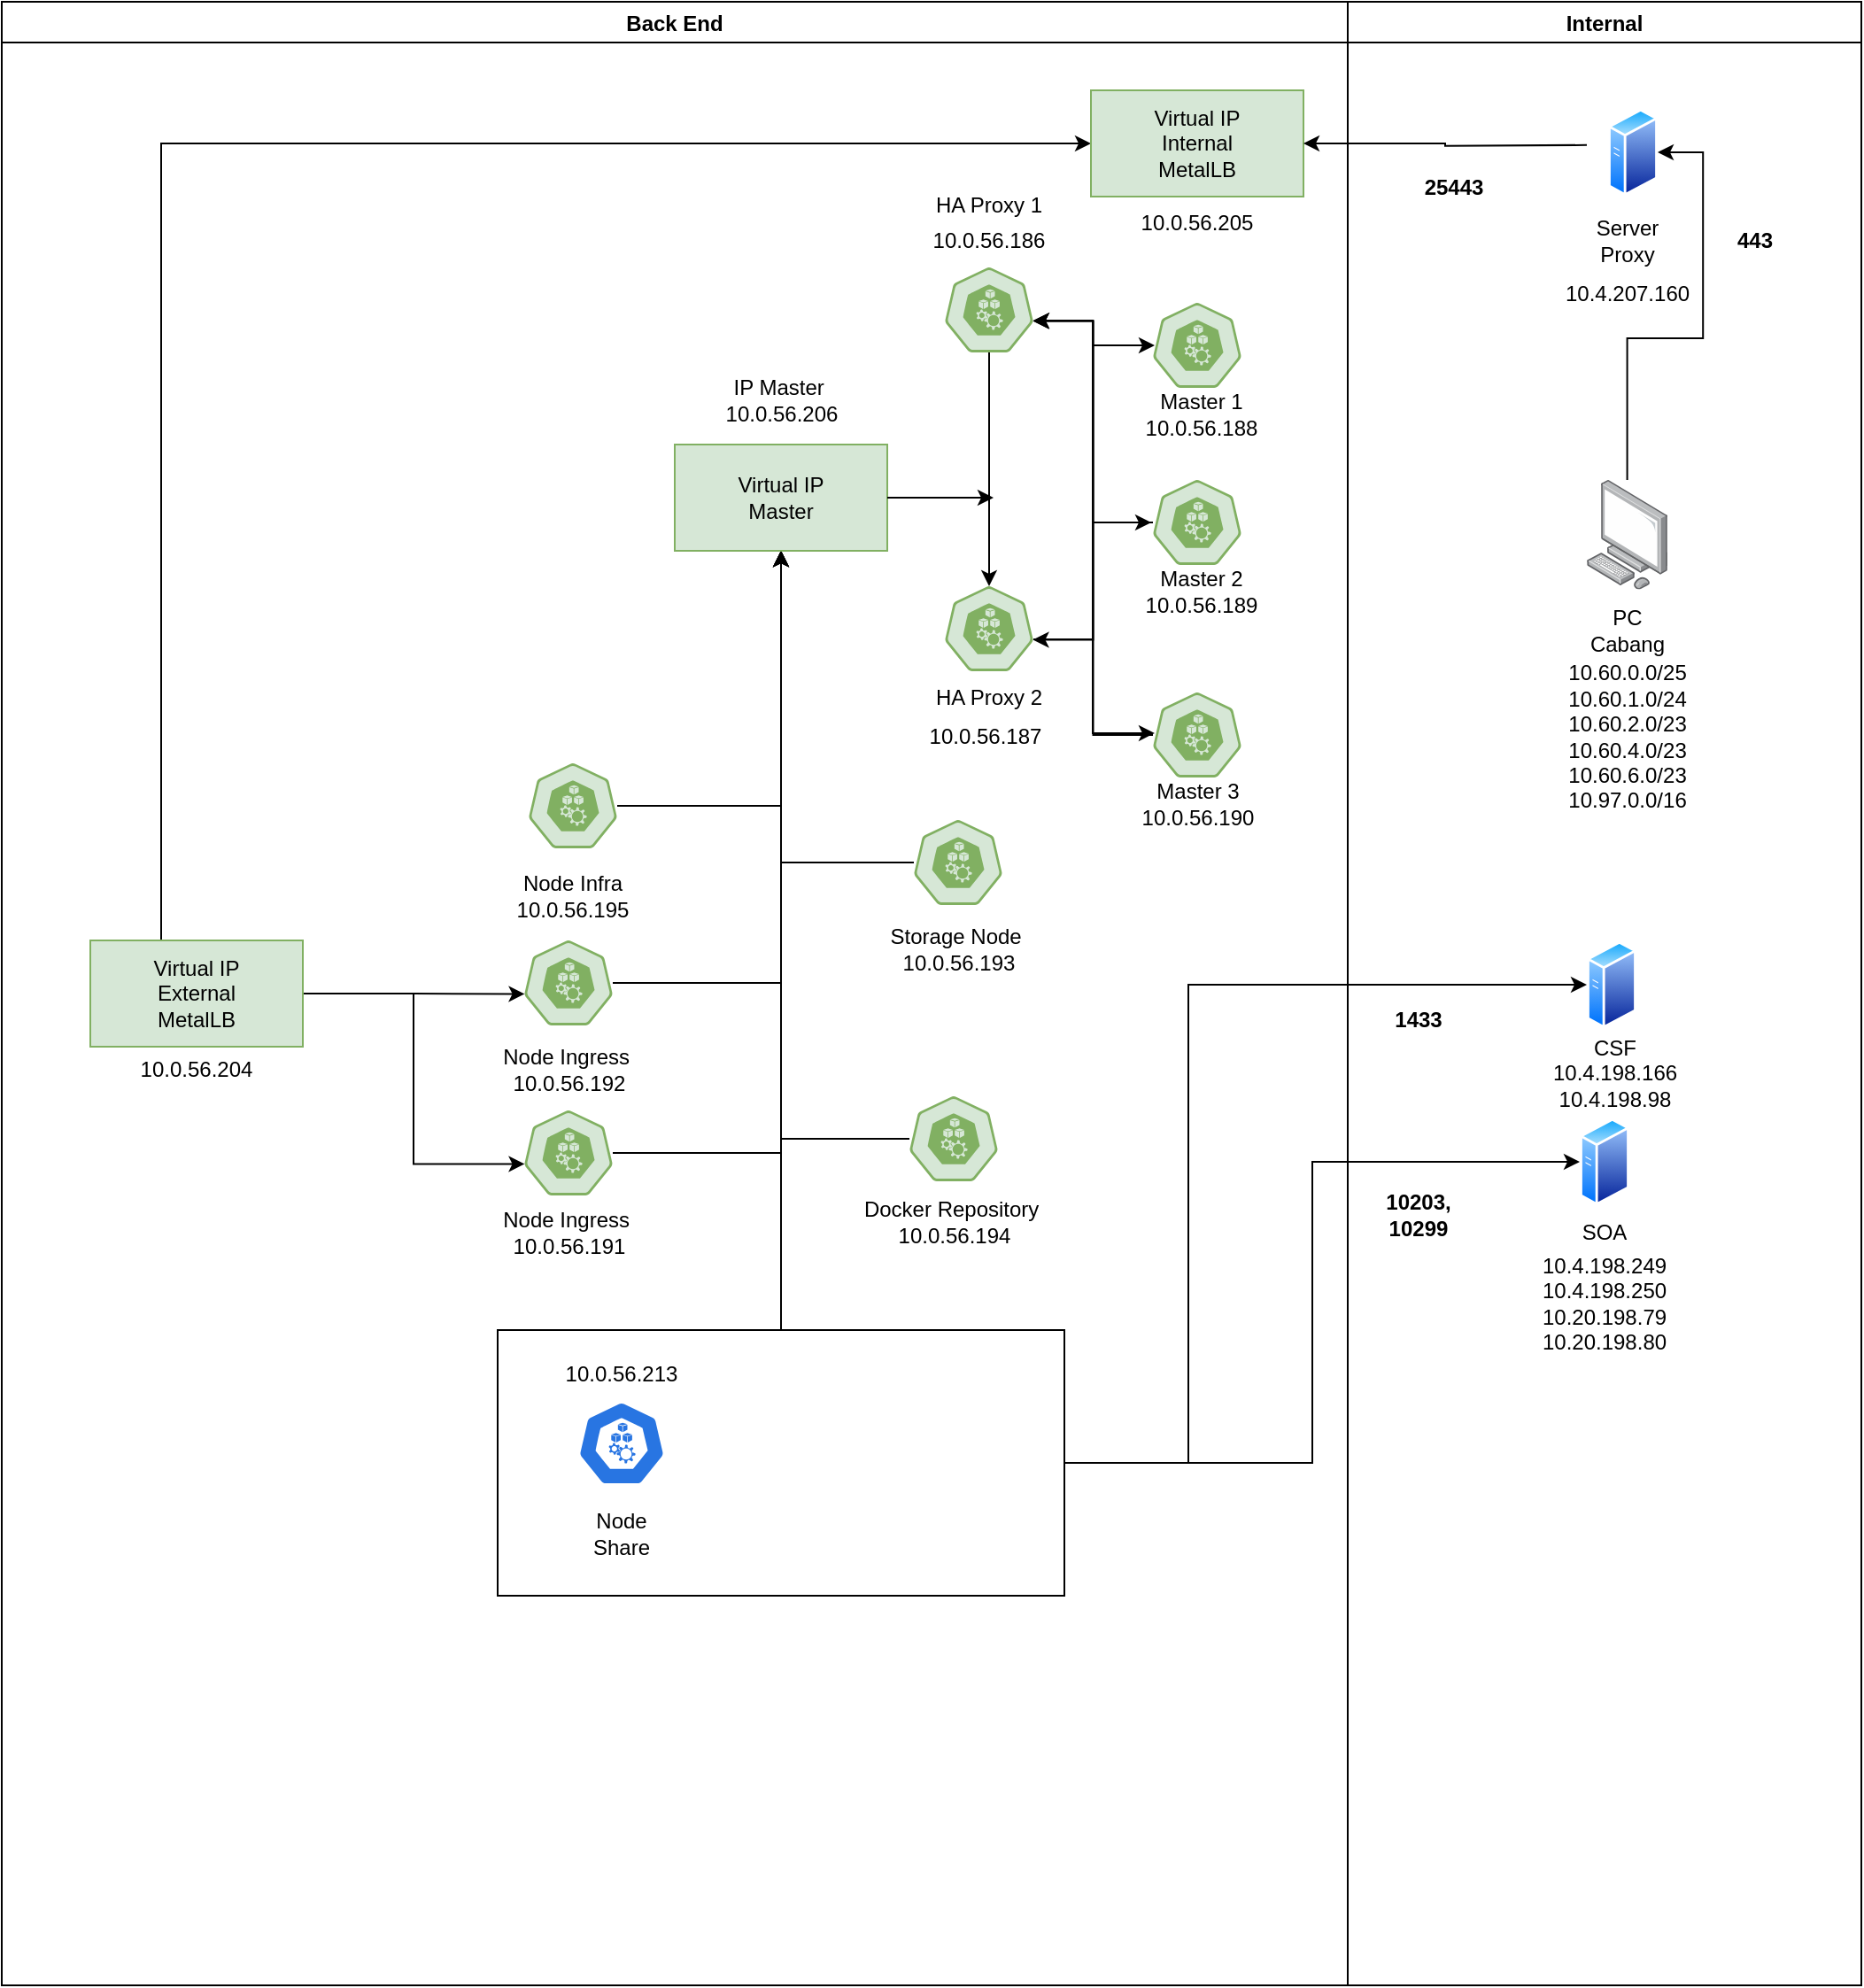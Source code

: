 <mxfile version="19.0.0" type="github">
  <diagram id="WyJMgfDM6pz5JmEkkXk2" name="Page-1">
    <mxGraphModel dx="946" dy="614" grid="1" gridSize="10" guides="1" tooltips="1" connect="1" arrows="1" fold="1" page="1" pageScale="1" pageWidth="850" pageHeight="1100" math="0" shadow="0">
      <root>
        <mxCell id="0" />
        <mxCell id="1" parent="0" />
        <mxCell id="eUF_M8O6vmIzJFxK9sOe-9" value="Back End" style="swimlane;" parent="1" vertex="1">
          <mxGeometry x="80" y="40" width="760" height="1120" as="geometry" />
        </mxCell>
        <mxCell id="jLR2VElyjCRft_HxmgOI-8" style="edgeStyle=orthogonalEdgeStyle;rounded=0;orthogonalLoop=1;jettySize=auto;html=1;" parent="eUF_M8O6vmIzJFxK9sOe-9" source="eUF_M8O6vmIzJFxK9sOe-11" target="jLR2VElyjCRft_HxmgOI-7" edge="1">
          <mxGeometry relative="1" as="geometry" />
        </mxCell>
        <mxCell id="eUF_M8O6vmIzJFxK9sOe-11" value="" style="rounded=0;whiteSpace=wrap;html=1;" parent="eUF_M8O6vmIzJFxK9sOe-9" vertex="1">
          <mxGeometry x="280" y="750" width="320" height="150" as="geometry" />
        </mxCell>
        <mxCell id="eUF_M8O6vmIzJFxK9sOe-1" value="" style="sketch=0;html=1;dashed=0;whitespace=wrap;fillColor=#2875E2;strokeColor=#ffffff;points=[[0.005,0.63,0],[0.1,0.2,0],[0.9,0.2,0],[0.5,0,0],[0.995,0.63,0],[0.72,0.99,0],[0.5,1,0],[0.28,0.99,0]];shape=mxgraph.kubernetes.icon;prIcon=node" parent="eUF_M8O6vmIzJFxK9sOe-9" vertex="1">
          <mxGeometry x="325" y="790" width="50" height="48" as="geometry" />
        </mxCell>
        <mxCell id="eUF_M8O6vmIzJFxK9sOe-3" value="Node Share" style="text;html=1;strokeColor=none;fillColor=none;align=center;verticalAlign=middle;whiteSpace=wrap;rounded=0;" parent="eUF_M8O6vmIzJFxK9sOe-9" vertex="1">
          <mxGeometry x="320" y="850" width="60" height="30" as="geometry" />
        </mxCell>
        <mxCell id="jLR2VElyjCRft_HxmgOI-14" style="edgeStyle=orthogonalEdgeStyle;rounded=0;orthogonalLoop=1;jettySize=auto;html=1;" parent="eUF_M8O6vmIzJFxK9sOe-9" source="eUF_M8O6vmIzJFxK9sOe-19" target="jLR2VElyjCRft_HxmgOI-7" edge="1">
          <mxGeometry relative="1" as="geometry" />
        </mxCell>
        <mxCell id="eUF_M8O6vmIzJFxK9sOe-19" value="" style="sketch=0;html=1;dashed=0;whitespace=wrap;fillColor=#d6e7d6;strokeColor=#81b062;points=[[0.005,0.63,0],[0.1,0.2,0],[0.9,0.2,0],[0.5,0,0],[0.995,0.63,0],[0.72,0.99,0],[0.5,1,0],[0.28,0.99,0]];shape=mxgraph.kubernetes.icon;prIcon=node" parent="eUF_M8O6vmIzJFxK9sOe-9" vertex="1">
          <mxGeometry x="295" y="626" width="50" height="48" as="geometry" />
        </mxCell>
        <mxCell id="jLR2VElyjCRft_HxmgOI-13" style="edgeStyle=orthogonalEdgeStyle;rounded=0;orthogonalLoop=1;jettySize=auto;html=1;" parent="eUF_M8O6vmIzJFxK9sOe-9" source="eUF_M8O6vmIzJFxK9sOe-20" target="jLR2VElyjCRft_HxmgOI-7" edge="1">
          <mxGeometry relative="1" as="geometry" />
        </mxCell>
        <mxCell id="eUF_M8O6vmIzJFxK9sOe-20" value="" style="sketch=0;html=1;dashed=0;whitespace=wrap;fillColor=#d6e7d6;strokeColor=#81b062;points=[[0.005,0.63,0],[0.1,0.2,0],[0.9,0.2,0],[0.5,0,0],[0.995,0.63,0],[0.72,0.99,0],[0.5,1,0],[0.28,0.99,0]];shape=mxgraph.kubernetes.icon;prIcon=node" parent="eUF_M8O6vmIzJFxK9sOe-9" vertex="1">
          <mxGeometry x="295" y="530" width="50" height="48" as="geometry" />
        </mxCell>
        <mxCell id="eUF_M8O6vmIzJFxK9sOe-21" value="Node Ingress&amp;nbsp;&lt;br&gt;10.0.56.192" style="text;html=1;strokeColor=none;fillColor=none;align=center;verticalAlign=middle;whiteSpace=wrap;rounded=0;" parent="eUF_M8O6vmIzJFxK9sOe-9" vertex="1">
          <mxGeometry x="272.5" y="588" width="95" height="30" as="geometry" />
        </mxCell>
        <mxCell id="eUF_M8O6vmIzJFxK9sOe-23" value="Node Ingress&amp;nbsp;&lt;br&gt;10.0.56.191" style="text;html=1;strokeColor=none;fillColor=none;align=center;verticalAlign=middle;whiteSpace=wrap;rounded=0;" parent="eUF_M8O6vmIzJFxK9sOe-9" vertex="1">
          <mxGeometry x="272.5" y="680" width="95" height="30" as="geometry" />
        </mxCell>
        <mxCell id="jLR2VElyjCRft_HxmgOI-10" style="edgeStyle=orthogonalEdgeStyle;rounded=0;orthogonalLoop=1;jettySize=auto;html=1;" parent="eUF_M8O6vmIzJFxK9sOe-9" source="eUF_M8O6vmIzJFxK9sOe-24" target="jLR2VElyjCRft_HxmgOI-7" edge="1">
          <mxGeometry relative="1" as="geometry" />
        </mxCell>
        <mxCell id="eUF_M8O6vmIzJFxK9sOe-24" value="" style="sketch=0;html=1;dashed=0;whitespace=wrap;fillColor=#d6e7d6;strokeColor=#81b062;points=[[0.005,0.63,0],[0.1,0.2,0],[0.9,0.2,0],[0.5,0,0],[0.995,0.63,0],[0.72,0.99,0],[0.5,1,0],[0.28,0.99,0]];shape=mxgraph.kubernetes.icon;prIcon=node" parent="eUF_M8O6vmIzJFxK9sOe-9" vertex="1">
          <mxGeometry x="297.5" y="430" width="50" height="48" as="geometry" />
        </mxCell>
        <mxCell id="eUF_M8O6vmIzJFxK9sOe-25" value="Node Infra&lt;br&gt;10.0.56.195" style="text;html=1;strokeColor=none;fillColor=none;align=center;verticalAlign=middle;whiteSpace=wrap;rounded=0;" parent="eUF_M8O6vmIzJFxK9sOe-9" vertex="1">
          <mxGeometry x="275" y="490" width="95" height="30" as="geometry" />
        </mxCell>
        <mxCell id="eUF_M8O6vmIzJFxK9sOe-31" style="edgeStyle=orthogonalEdgeStyle;rounded=0;orthogonalLoop=1;jettySize=auto;html=1;entryX=0.005;entryY=0.63;entryDx=0;entryDy=0;entryPerimeter=0;" parent="eUF_M8O6vmIzJFxK9sOe-9" source="eUF_M8O6vmIzJFxK9sOe-26" target="eUF_M8O6vmIzJFxK9sOe-20" edge="1">
          <mxGeometry relative="1" as="geometry" />
        </mxCell>
        <mxCell id="eUF_M8O6vmIzJFxK9sOe-32" style="edgeStyle=orthogonalEdgeStyle;rounded=0;orthogonalLoop=1;jettySize=auto;html=1;entryX=0.005;entryY=0.63;entryDx=0;entryDy=0;entryPerimeter=0;" parent="eUF_M8O6vmIzJFxK9sOe-9" source="eUF_M8O6vmIzJFxK9sOe-26" target="eUF_M8O6vmIzJFxK9sOe-19" edge="1">
          <mxGeometry relative="1" as="geometry" />
        </mxCell>
        <mxCell id="eUF_M8O6vmIzJFxK9sOe-36" style="edgeStyle=orthogonalEdgeStyle;rounded=0;orthogonalLoop=1;jettySize=auto;html=1;entryX=0;entryY=0.5;entryDx=0;entryDy=0;" parent="eUF_M8O6vmIzJFxK9sOe-9" source="eUF_M8O6vmIzJFxK9sOe-26" target="eUF_M8O6vmIzJFxK9sOe-33" edge="1">
          <mxGeometry relative="1" as="geometry">
            <Array as="points">
              <mxPoint x="90" y="80" />
            </Array>
          </mxGeometry>
        </mxCell>
        <mxCell id="eUF_M8O6vmIzJFxK9sOe-26" value="Virtual IP&lt;br&gt;External&lt;br&gt;MetalLB" style="rounded=0;whiteSpace=wrap;html=1;strokeColor=#81b062;fillColor=#d6e7d6;" parent="eUF_M8O6vmIzJFxK9sOe-9" vertex="1">
          <mxGeometry x="50" y="530" width="120" height="60" as="geometry" />
        </mxCell>
        <mxCell id="eUF_M8O6vmIzJFxK9sOe-29" value="10.0.56.204" style="text;html=1;strokeColor=none;fillColor=none;align=center;verticalAlign=middle;whiteSpace=wrap;rounded=0;" parent="eUF_M8O6vmIzJFxK9sOe-9" vertex="1">
          <mxGeometry x="80" y="588" width="60" height="30" as="geometry" />
        </mxCell>
        <mxCell id="eUF_M8O6vmIzJFxK9sOe-33" value="Virtual IP&lt;br&gt;Internal&lt;br&gt;MetalLB" style="rounded=0;whiteSpace=wrap;html=1;strokeColor=#81b062;fillColor=#d6e7d6;" parent="eUF_M8O6vmIzJFxK9sOe-9" vertex="1">
          <mxGeometry x="615" y="50" width="120" height="60" as="geometry" />
        </mxCell>
        <mxCell id="eUF_M8O6vmIzJFxK9sOe-35" value="10.0.56.205" style="text;html=1;strokeColor=none;fillColor=none;align=center;verticalAlign=middle;whiteSpace=wrap;rounded=0;" parent="eUF_M8O6vmIzJFxK9sOe-9" vertex="1">
          <mxGeometry x="645" y="110" width="60" height="30" as="geometry" />
        </mxCell>
        <mxCell id="jLR2VElyjCRft_HxmgOI-11" style="edgeStyle=orthogonalEdgeStyle;rounded=0;orthogonalLoop=1;jettySize=auto;html=1;" parent="eUF_M8O6vmIzJFxK9sOe-9" source="jLR2VElyjCRft_HxmgOI-1" target="jLR2VElyjCRft_HxmgOI-7" edge="1">
          <mxGeometry relative="1" as="geometry" />
        </mxCell>
        <mxCell id="jLR2VElyjCRft_HxmgOI-1" value="" style="sketch=0;html=1;dashed=0;whitespace=wrap;fillColor=#d6e7d6;strokeColor=#81b062;points=[[0.005,0.63,0],[0.1,0.2,0],[0.9,0.2,0],[0.5,0,0],[0.995,0.63,0],[0.72,0.99,0],[0.5,1,0],[0.28,0.99,0]];shape=mxgraph.kubernetes.icon;prIcon=node" parent="eUF_M8O6vmIzJFxK9sOe-9" vertex="1">
          <mxGeometry x="515" y="462" width="50" height="48" as="geometry" />
        </mxCell>
        <mxCell id="jLR2VElyjCRft_HxmgOI-2" value="Storage Node&amp;nbsp;&lt;br&gt;10.0.56.193" style="text;html=1;strokeColor=none;fillColor=none;align=center;verticalAlign=middle;whiteSpace=wrap;rounded=0;" parent="eUF_M8O6vmIzJFxK9sOe-9" vertex="1">
          <mxGeometry x="492.5" y="520" width="95" height="30" as="geometry" />
        </mxCell>
        <mxCell id="jLR2VElyjCRft_HxmgOI-12" style="edgeStyle=orthogonalEdgeStyle;rounded=0;orthogonalLoop=1;jettySize=auto;html=1;entryX=0.5;entryY=1;entryDx=0;entryDy=0;" parent="eUF_M8O6vmIzJFxK9sOe-9" source="jLR2VElyjCRft_HxmgOI-3" target="jLR2VElyjCRft_HxmgOI-7" edge="1">
          <mxGeometry relative="1" as="geometry" />
        </mxCell>
        <mxCell id="jLR2VElyjCRft_HxmgOI-3" value="" style="sketch=0;html=1;dashed=0;whitespace=wrap;fillColor=#d6e7d6;strokeColor=#81b062;points=[[0.005,0.63,0],[0.1,0.2,0],[0.9,0.2,0],[0.5,0,0],[0.995,0.63,0],[0.72,0.99,0],[0.5,1,0],[0.28,0.99,0]];shape=mxgraph.kubernetes.icon;prIcon=node" parent="eUF_M8O6vmIzJFxK9sOe-9" vertex="1">
          <mxGeometry x="512.5" y="618" width="50" height="48" as="geometry" />
        </mxCell>
        <mxCell id="jLR2VElyjCRft_HxmgOI-4" value="Docker Repository&amp;nbsp;&lt;br&gt;10.0.56.194" style="text;html=1;strokeColor=none;fillColor=none;align=center;verticalAlign=middle;whiteSpace=wrap;rounded=0;" parent="eUF_M8O6vmIzJFxK9sOe-9" vertex="1">
          <mxGeometry x="477.5" y="674" width="120" height="30" as="geometry" />
        </mxCell>
        <mxCell id="jLR2VElyjCRft_HxmgOI-7" value="Virtual IP&lt;br&gt;Master" style="rounded=0;whiteSpace=wrap;html=1;strokeColor=#81b062;fillColor=#d6e7d6;" parent="eUF_M8O6vmIzJFxK9sOe-9" vertex="1">
          <mxGeometry x="380" y="250" width="120" height="60" as="geometry" />
        </mxCell>
        <mxCell id="jLR2VElyjCRft_HxmgOI-25" style="edgeStyle=orthogonalEdgeStyle;rounded=0;orthogonalLoop=1;jettySize=auto;html=1;" parent="eUF_M8O6vmIzJFxK9sOe-9" source="jLR2VElyjCRft_HxmgOI-15" target="jLR2VElyjCRft_HxmgOI-16" edge="1">
          <mxGeometry relative="1" as="geometry" />
        </mxCell>
        <mxCell id="jLR2VElyjCRft_HxmgOI-15" value="" style="sketch=0;html=1;dashed=0;whitespace=wrap;fillColor=#d6e7d6;strokeColor=#81b062;points=[[0.005,0.63,0],[0.1,0.2,0],[0.9,0.2,0],[0.5,0,0],[0.995,0.63,0],[0.72,0.99,0],[0.5,1,0],[0.28,0.99,0]];shape=mxgraph.kubernetes.icon;prIcon=node" parent="eUF_M8O6vmIzJFxK9sOe-9" vertex="1">
          <mxGeometry x="532.5" y="150" width="50" height="48" as="geometry" />
        </mxCell>
        <mxCell id="jLR2VElyjCRft_HxmgOI-54" style="edgeStyle=orthogonalEdgeStyle;rounded=0;orthogonalLoop=1;jettySize=auto;html=1;entryX=-0.02;entryY=0.5;entryDx=0;entryDy=0;entryPerimeter=0;" parent="eUF_M8O6vmIzJFxK9sOe-9" source="jLR2VElyjCRft_HxmgOI-16" target="jLR2VElyjCRft_HxmgOI-17" edge="1">
          <mxGeometry relative="1" as="geometry">
            <Array as="points">
              <mxPoint x="616" y="360" />
              <mxPoint x="616" y="294" />
            </Array>
          </mxGeometry>
        </mxCell>
        <mxCell id="jLR2VElyjCRft_HxmgOI-55" style="edgeStyle=orthogonalEdgeStyle;rounded=0;orthogonalLoop=1;jettySize=auto;html=1;entryX=0.02;entryY=0.479;entryDx=0;entryDy=0;entryPerimeter=0;" parent="eUF_M8O6vmIzJFxK9sOe-9" source="jLR2VElyjCRft_HxmgOI-16" target="jLR2VElyjCRft_HxmgOI-19" edge="1">
          <mxGeometry relative="1" as="geometry">
            <Array as="points">
              <mxPoint x="616" y="360" />
              <mxPoint x="616" y="413" />
            </Array>
          </mxGeometry>
        </mxCell>
        <mxCell id="jLR2VElyjCRft_HxmgOI-56" style="edgeStyle=orthogonalEdgeStyle;rounded=0;orthogonalLoop=1;jettySize=auto;html=1;entryX=0.02;entryY=0.5;entryDx=0;entryDy=0;entryPerimeter=0;" parent="eUF_M8O6vmIzJFxK9sOe-9" source="jLR2VElyjCRft_HxmgOI-16" target="jLR2VElyjCRft_HxmgOI-18" edge="1">
          <mxGeometry relative="1" as="geometry">
            <Array as="points">
              <mxPoint x="616" y="360" />
              <mxPoint x="616" y="194" />
            </Array>
          </mxGeometry>
        </mxCell>
        <mxCell id="jLR2VElyjCRft_HxmgOI-16" value="" style="sketch=0;html=1;dashed=0;whitespace=wrap;fillColor=#d6e7d6;strokeColor=#81b062;points=[[0.005,0.63,0],[0.1,0.2,0],[0.9,0.2,0],[0.5,0,0],[0.995,0.63,0],[0.72,0.99,0],[0.5,1,0],[0.28,0.99,0]];shape=mxgraph.kubernetes.icon;prIcon=node" parent="eUF_M8O6vmIzJFxK9sOe-9" vertex="1">
          <mxGeometry x="532.5" y="330" width="50" height="48" as="geometry" />
        </mxCell>
        <mxCell id="jLR2VElyjCRft_HxmgOI-49" style="edgeStyle=orthogonalEdgeStyle;rounded=0;orthogonalLoop=1;jettySize=auto;html=1;" parent="eUF_M8O6vmIzJFxK9sOe-9" source="jLR2VElyjCRft_HxmgOI-18" target="jLR2VElyjCRft_HxmgOI-15" edge="1">
          <mxGeometry relative="1" as="geometry">
            <Array as="points">
              <mxPoint x="616" y="194" />
              <mxPoint x="616" y="180" />
            </Array>
          </mxGeometry>
        </mxCell>
        <mxCell id="jLR2VElyjCRft_HxmgOI-18" value="" style="sketch=0;html=1;dashed=0;whitespace=wrap;fillColor=#d6e7d6;strokeColor=#81b062;points=[[0.005,0.63,0],[0.1,0.2,0],[0.9,0.2,0],[0.5,0,0],[0.995,0.63,0],[0.72,0.99,0],[0.5,1,0],[0.28,0.99,0]];shape=mxgraph.kubernetes.icon;prIcon=node" parent="eUF_M8O6vmIzJFxK9sOe-9" vertex="1">
          <mxGeometry x="650" y="170" width="50" height="48" as="geometry" />
        </mxCell>
        <mxCell id="jLR2VElyjCRft_HxmgOI-51" style="edgeStyle=orthogonalEdgeStyle;rounded=0;orthogonalLoop=1;jettySize=auto;html=1;entryX=0.995;entryY=0.63;entryDx=0;entryDy=0;entryPerimeter=0;" parent="eUF_M8O6vmIzJFxK9sOe-9" source="jLR2VElyjCRft_HxmgOI-17" target="jLR2VElyjCRft_HxmgOI-15" edge="1">
          <mxGeometry relative="1" as="geometry" />
        </mxCell>
        <mxCell id="jLR2VElyjCRft_HxmgOI-53" style="edgeStyle=orthogonalEdgeStyle;rounded=0;orthogonalLoop=1;jettySize=auto;html=1;entryX=0.995;entryY=0.63;entryDx=0;entryDy=0;entryPerimeter=0;" parent="eUF_M8O6vmIzJFxK9sOe-9" source="jLR2VElyjCRft_HxmgOI-17" target="jLR2VElyjCRft_HxmgOI-16" edge="1">
          <mxGeometry relative="1" as="geometry" />
        </mxCell>
        <mxCell id="jLR2VElyjCRft_HxmgOI-17" value="" style="sketch=0;html=1;dashed=0;whitespace=wrap;fillColor=#d6e7d6;strokeColor=#81b062;points=[[0.005,0.63,0],[0.1,0.2,0],[0.9,0.2,0],[0.5,0,0],[0.995,0.63,0],[0.72,0.99,0],[0.5,1,0],[0.28,0.99,0]];shape=mxgraph.kubernetes.icon;prIcon=node" parent="eUF_M8O6vmIzJFxK9sOe-9" vertex="1">
          <mxGeometry x="650" y="270" width="50" height="48" as="geometry" />
        </mxCell>
        <mxCell id="jLR2VElyjCRft_HxmgOI-52" style="edgeStyle=orthogonalEdgeStyle;rounded=0;orthogonalLoop=1;jettySize=auto;html=1;entryX=0.995;entryY=0.63;entryDx=0;entryDy=0;entryPerimeter=0;" parent="eUF_M8O6vmIzJFxK9sOe-9" source="jLR2VElyjCRft_HxmgOI-19" target="jLR2VElyjCRft_HxmgOI-15" edge="1">
          <mxGeometry relative="1" as="geometry" />
        </mxCell>
        <mxCell id="jLR2VElyjCRft_HxmgOI-19" value="" style="sketch=0;html=1;dashed=0;whitespace=wrap;fillColor=#d6e7d6;strokeColor=#81b062;points=[[0.005,0.63,0],[0.1,0.2,0],[0.9,0.2,0],[0.5,0,0],[0.995,0.63,0],[0.72,0.99,0],[0.5,1,0],[0.28,0.99,0]];shape=mxgraph.kubernetes.icon;prIcon=node" parent="eUF_M8O6vmIzJFxK9sOe-9" vertex="1">
          <mxGeometry x="650" y="390" width="50" height="48" as="geometry" />
        </mxCell>
        <mxCell id="jLR2VElyjCRft_HxmgOI-20" value="IP Master&amp;nbsp;&lt;br&gt;10.0.56.206" style="text;html=1;strokeColor=none;fillColor=none;align=center;verticalAlign=middle;whiteSpace=wrap;rounded=0;" parent="eUF_M8O6vmIzJFxK9sOe-9" vertex="1">
          <mxGeometry x="392.5" y="210" width="95" height="30" as="geometry" />
        </mxCell>
        <mxCell id="jLR2VElyjCRft_HxmgOI-22" value="HA Proxy 2" style="text;html=1;strokeColor=none;fillColor=none;align=center;verticalAlign=middle;whiteSpace=wrap;rounded=0;" parent="eUF_M8O6vmIzJFxK9sOe-9" vertex="1">
          <mxGeometry x="525" y="378" width="65" height="30" as="geometry" />
        </mxCell>
        <mxCell id="jLR2VElyjCRft_HxmgOI-21" value="HA Proxy 1" style="text;html=1;strokeColor=none;fillColor=none;align=center;verticalAlign=middle;whiteSpace=wrap;rounded=0;" parent="eUF_M8O6vmIzJFxK9sOe-9" vertex="1">
          <mxGeometry x="525" y="100" width="65" height="30" as="geometry" />
        </mxCell>
        <mxCell id="jLR2VElyjCRft_HxmgOI-28" value="10.0.56.186" style="text;html=1;strokeColor=none;fillColor=none;align=center;verticalAlign=middle;whiteSpace=wrap;rounded=0;" parent="eUF_M8O6vmIzJFxK9sOe-9" vertex="1">
          <mxGeometry x="525" y="120" width="65" height="30" as="geometry" />
        </mxCell>
        <mxCell id="jLR2VElyjCRft_HxmgOI-29" value="10.0.56.187" style="text;html=1;strokeColor=none;fillColor=none;align=center;verticalAlign=middle;whiteSpace=wrap;rounded=0;" parent="eUF_M8O6vmIzJFxK9sOe-9" vertex="1">
          <mxGeometry x="522.5" y="400" width="65" height="30" as="geometry" />
        </mxCell>
        <mxCell id="jLR2VElyjCRft_HxmgOI-30" value="Master 2&lt;br&gt;10.0.56.189" style="text;html=1;strokeColor=none;fillColor=none;align=center;verticalAlign=middle;whiteSpace=wrap;rounded=0;" parent="eUF_M8O6vmIzJFxK9sOe-9" vertex="1">
          <mxGeometry x="645" y="318" width="65" height="30" as="geometry" />
        </mxCell>
        <mxCell id="jLR2VElyjCRft_HxmgOI-31" value="Master 3&lt;br&gt;10.0.56.190" style="text;html=1;strokeColor=none;fillColor=none;align=center;verticalAlign=middle;whiteSpace=wrap;rounded=0;" parent="eUF_M8O6vmIzJFxK9sOe-9" vertex="1">
          <mxGeometry x="642.5" y="438" width="65" height="30" as="geometry" />
        </mxCell>
        <mxCell id="jLR2VElyjCRft_HxmgOI-32" value="Master 1&lt;br&gt;10.0.56.188" style="text;html=1;strokeColor=none;fillColor=none;align=center;verticalAlign=middle;whiteSpace=wrap;rounded=0;" parent="eUF_M8O6vmIzJFxK9sOe-9" vertex="1">
          <mxGeometry x="645" y="218" width="65" height="30" as="geometry" />
        </mxCell>
        <mxCell id="jLR2VElyjCRft_HxmgOI-44" style="edgeStyle=orthogonalEdgeStyle;rounded=0;orthogonalLoop=1;jettySize=auto;html=1;exitX=0.5;exitY=1;exitDx=0;exitDy=0;" parent="eUF_M8O6vmIzJFxK9sOe-9" edge="1">
          <mxGeometry relative="1" as="geometry">
            <mxPoint x="440" y="970" as="sourcePoint" />
            <mxPoint x="440" y="970" as="targetPoint" />
          </mxGeometry>
        </mxCell>
        <mxCell id="izvRNiGaucAaPibP37uw-1" value="10.0.56.213" style="text;html=1;strokeColor=none;fillColor=none;align=center;verticalAlign=middle;whiteSpace=wrap;rounded=0;" parent="eUF_M8O6vmIzJFxK9sOe-9" vertex="1">
          <mxGeometry x="320" y="760" width="60" height="30" as="geometry" />
        </mxCell>
        <mxCell id="eUF_M8O6vmIzJFxK9sOe-10" value="Internal" style="swimlane;" parent="1" vertex="1">
          <mxGeometry x="840" y="40" width="290" height="1120" as="geometry" />
        </mxCell>
        <mxCell id="eUF_M8O6vmIzJFxK9sOe-12" value="" style="aspect=fixed;perimeter=ellipsePerimeter;html=1;align=center;shadow=0;dashed=0;spacingTop=3;image;image=img/lib/active_directory/generic_server.svg;" parent="eUF_M8O6vmIzJFxK9sOe-10" vertex="1">
          <mxGeometry x="131" y="630" width="28.0" height="50" as="geometry" />
        </mxCell>
        <mxCell id="eUF_M8O6vmIzJFxK9sOe-13" value="SOA" style="text;html=1;strokeColor=none;fillColor=none;align=center;verticalAlign=middle;whiteSpace=wrap;rounded=0;" parent="eUF_M8O6vmIzJFxK9sOe-10" vertex="1">
          <mxGeometry x="115" y="680" width="60" height="30" as="geometry" />
        </mxCell>
        <mxCell id="jLR2VElyjCRft_HxmgOI-37" value="10.4.198.249&lt;br&gt;10.4.198.250&lt;br&gt;10.20.198.79&lt;br&gt;10.20.198.80" style="text;html=1;strokeColor=none;fillColor=none;align=center;verticalAlign=middle;whiteSpace=wrap;rounded=0;" parent="eUF_M8O6vmIzJFxK9sOe-10" vertex="1">
          <mxGeometry x="115" y="720" width="60" height="30" as="geometry" />
        </mxCell>
        <mxCell id="jLR2VElyjCRft_HxmgOI-38" value="10203,&lt;br&gt;10299" style="text;html=1;strokeColor=none;fillColor=none;align=center;verticalAlign=middle;whiteSpace=wrap;rounded=0;fontStyle=1" parent="eUF_M8O6vmIzJFxK9sOe-10" vertex="1">
          <mxGeometry x="10" y="670" width="60" height="30" as="geometry" />
        </mxCell>
        <mxCell id="jLR2VElyjCRft_HxmgOI-39" value="Server Proxy" style="text;html=1;strokeColor=none;fillColor=none;align=center;verticalAlign=middle;whiteSpace=wrap;rounded=0;" parent="eUF_M8O6vmIzJFxK9sOe-10" vertex="1">
          <mxGeometry x="127.8" y="120" width="60" height="30" as="geometry" />
        </mxCell>
        <mxCell id="jLR2VElyjCRft_HxmgOI-43" value="25443" style="text;html=1;strokeColor=none;fillColor=none;align=center;verticalAlign=middle;whiteSpace=wrap;rounded=0;fontStyle=1" parent="eUF_M8O6vmIzJFxK9sOe-10" vertex="1">
          <mxGeometry x="30" y="90" width="60" height="30" as="geometry" />
        </mxCell>
        <mxCell id="xcoy7jNfF0LOOmjPIpJp-1" value="10.4.207.160" style="text;html=1;strokeColor=none;fillColor=none;align=center;verticalAlign=middle;whiteSpace=wrap;rounded=0;" vertex="1" parent="eUF_M8O6vmIzJFxK9sOe-10">
          <mxGeometry x="127.8" y="150" width="60" height="30" as="geometry" />
        </mxCell>
        <mxCell id="xcoy7jNfF0LOOmjPIpJp-6" style="edgeStyle=orthogonalEdgeStyle;rounded=0;orthogonalLoop=1;jettySize=auto;html=1;entryX=1;entryY=0.5;entryDx=0;entryDy=0;" edge="1" parent="eUF_M8O6vmIzJFxK9sOe-10" source="xcoy7jNfF0LOOmjPIpJp-3" target="xcoy7jNfF0LOOmjPIpJp-5">
          <mxGeometry relative="1" as="geometry" />
        </mxCell>
        <mxCell id="xcoy7jNfF0LOOmjPIpJp-3" value="" style="points=[];aspect=fixed;html=1;align=center;shadow=0;dashed=0;image;image=img/lib/allied_telesis/computer_and_terminals/Personal_Computer.svg;" vertex="1" parent="eUF_M8O6vmIzJFxK9sOe-10">
          <mxGeometry x="135" y="270" width="45.6" height="61.8" as="geometry" />
        </mxCell>
        <mxCell id="xcoy7jNfF0LOOmjPIpJp-4" value="PC Cabang" style="text;html=1;strokeColor=none;fillColor=none;align=center;verticalAlign=middle;whiteSpace=wrap;rounded=0;" vertex="1" parent="eUF_M8O6vmIzJFxK9sOe-10">
          <mxGeometry x="127.8" y="340" width="60" height="30" as="geometry" />
        </mxCell>
        <mxCell id="xcoy7jNfF0LOOmjPIpJp-5" value="" style="aspect=fixed;perimeter=ellipsePerimeter;html=1;align=center;shadow=0;dashed=0;spacingTop=3;image;image=img/lib/active_directory/generic_server.svg;" vertex="1" parent="eUF_M8O6vmIzJFxK9sOe-10">
          <mxGeometry x="147" y="60" width="28.0" height="50" as="geometry" />
        </mxCell>
        <mxCell id="xcoy7jNfF0LOOmjPIpJp-7" value="10.60.0.0/25&lt;br&gt;10.60.1.0/24&lt;br&gt;10.60.2.0/23&lt;br&gt;10.60.4.0/23&lt;br&gt;10.60.6.0/23&lt;br&gt;10.97.0.0/16" style="text;html=1;strokeColor=none;fillColor=none;align=center;verticalAlign=middle;whiteSpace=wrap;rounded=0;" vertex="1" parent="eUF_M8O6vmIzJFxK9sOe-10">
          <mxGeometry x="127.8" y="400" width="60" height="30" as="geometry" />
        </mxCell>
        <mxCell id="xcoy7jNfF0LOOmjPIpJp-8" value="443" style="text;html=1;strokeColor=none;fillColor=none;align=center;verticalAlign=middle;whiteSpace=wrap;rounded=0;fontStyle=1" vertex="1" parent="eUF_M8O6vmIzJFxK9sOe-10">
          <mxGeometry x="200" y="120" width="60" height="30" as="geometry" />
        </mxCell>
        <mxCell id="xcoy7jNfF0LOOmjPIpJp-9" value="" style="aspect=fixed;perimeter=ellipsePerimeter;html=1;align=center;shadow=0;dashed=0;spacingTop=3;image;image=img/lib/active_directory/generic_server.svg;" vertex="1" parent="eUF_M8O6vmIzJFxK9sOe-10">
          <mxGeometry x="135" y="530" width="28.0" height="50" as="geometry" />
        </mxCell>
        <mxCell id="xcoy7jNfF0LOOmjPIpJp-11" value="&lt;div style=&quot;&quot;&gt;&lt;span style=&quot;background-color: initial;&quot;&gt;CSF&lt;br&gt;10.4.198.166&lt;/span&gt;&lt;/div&gt;&lt;div style=&quot;&quot;&gt;&lt;span style=&quot;background-color: initial;&quot;&gt;10.4.198.98&lt;br&gt;&lt;/span&gt;&lt;/div&gt;" style="text;html=1;strokeColor=none;fillColor=none;align=center;verticalAlign=middle;whiteSpace=wrap;rounded=0;" vertex="1" parent="eUF_M8O6vmIzJFxK9sOe-10">
          <mxGeometry x="120.6" y="590" width="60" height="30" as="geometry" />
        </mxCell>
        <mxCell id="xcoy7jNfF0LOOmjPIpJp-13" value="1433" style="text;html=1;strokeColor=none;fillColor=none;align=center;verticalAlign=middle;whiteSpace=wrap;rounded=0;fontStyle=1" vertex="1" parent="eUF_M8O6vmIzJFxK9sOe-10">
          <mxGeometry x="10" y="560" width="60" height="30" as="geometry" />
        </mxCell>
        <mxCell id="jLR2VElyjCRft_HxmgOI-23" style="edgeStyle=orthogonalEdgeStyle;rounded=0;orthogonalLoop=1;jettySize=auto;html=1;" parent="1" source="jLR2VElyjCRft_HxmgOI-7" edge="1">
          <mxGeometry relative="1" as="geometry">
            <mxPoint x="640" y="320" as="targetPoint" />
          </mxGeometry>
        </mxCell>
        <mxCell id="jLR2VElyjCRft_HxmgOI-33" style="edgeStyle=orthogonalEdgeStyle;rounded=0;orthogonalLoop=1;jettySize=auto;html=1;entryX=0;entryY=0.5;entryDx=0;entryDy=0;" parent="1" source="eUF_M8O6vmIzJFxK9sOe-11" target="eUF_M8O6vmIzJFxK9sOe-12" edge="1">
          <mxGeometry relative="1" as="geometry">
            <Array as="points">
              <mxPoint x="820" y="865" />
              <mxPoint x="820" y="695" />
            </Array>
          </mxGeometry>
        </mxCell>
        <mxCell id="jLR2VElyjCRft_HxmgOI-46" style="edgeStyle=orthogonalEdgeStyle;rounded=0;orthogonalLoop=1;jettySize=auto;html=1;" parent="1" target="eUF_M8O6vmIzJFxK9sOe-33" edge="1">
          <mxGeometry relative="1" as="geometry">
            <mxPoint x="975" y="120.9" as="sourcePoint" />
          </mxGeometry>
        </mxCell>
        <mxCell id="xcoy7jNfF0LOOmjPIpJp-10" style="edgeStyle=orthogonalEdgeStyle;rounded=0;orthogonalLoop=1;jettySize=auto;html=1;entryX=0;entryY=0.5;entryDx=0;entryDy=0;" edge="1" parent="1" source="eUF_M8O6vmIzJFxK9sOe-11" target="xcoy7jNfF0LOOmjPIpJp-9">
          <mxGeometry relative="1" as="geometry">
            <Array as="points">
              <mxPoint x="750" y="865" />
              <mxPoint x="750" y="595" />
            </Array>
          </mxGeometry>
        </mxCell>
      </root>
    </mxGraphModel>
  </diagram>
</mxfile>
